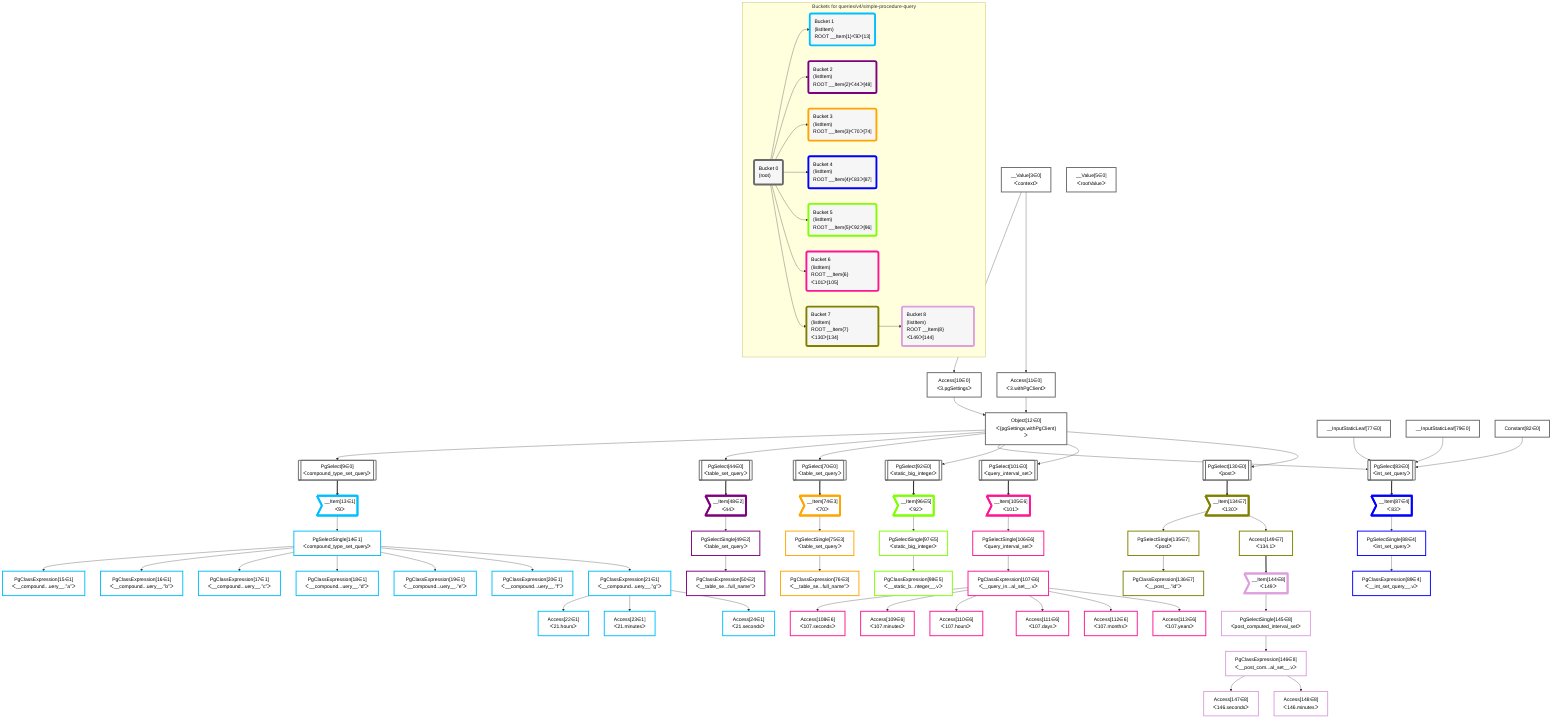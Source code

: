graph TD
    classDef path fill:#eee,stroke:#000,color:#000
    classDef plan fill:#fff,stroke-width:3px,color:#000
    classDef itemplan fill:#fff,stroke-width:6px,color:#000
    classDef sideeffectplan fill:#f00,stroke-width:6px,color:#000
    classDef bucket fill:#f6f6f6,color:#000,stroke-width:6px,text-align:left


    %% define steps
    __Value3["__Value[3∈0]<br />ᐸcontextᐳ"]:::plan
    __Value5["__Value[5∈0]<br />ᐸrootValueᐳ"]:::plan
    Access10["Access[10∈0]<br />ᐸ3.pgSettingsᐳ"]:::plan
    Access11["Access[11∈0]<br />ᐸ3.withPgClientᐳ"]:::plan
    Object12["Object[12∈0]<br />ᐸ{pgSettings,withPgClient}ᐳ"]:::plan
    PgSelect9[["PgSelect[9∈0]<br />ᐸcompound_type_set_queryᐳ"]]:::plan
    __Item13>"__Item[13∈1]<br />ᐸ9ᐳ"]:::itemplan
    PgSelectSingle14["PgSelectSingle[14∈1]<br />ᐸcompound_type_set_queryᐳ"]:::plan
    PgClassExpression15["PgClassExpression[15∈1]<br />ᐸ__compound...uery__.”a”ᐳ"]:::plan
    PgClassExpression16["PgClassExpression[16∈1]<br />ᐸ__compound...uery__.”b”ᐳ"]:::plan
    PgClassExpression17["PgClassExpression[17∈1]<br />ᐸ__compound...uery__.”c”ᐳ"]:::plan
    PgClassExpression18["PgClassExpression[18∈1]<br />ᐸ__compound...uery__.”d”ᐳ"]:::plan
    PgClassExpression19["PgClassExpression[19∈1]<br />ᐸ__compound...uery__.”e”ᐳ"]:::plan
    PgClassExpression20["PgClassExpression[20∈1]<br />ᐸ__compound...uery__.”f”ᐳ"]:::plan
    PgClassExpression21["PgClassExpression[21∈1]<br />ᐸ__compound...uery__.”g”ᐳ"]:::plan
    Access22["Access[22∈1]<br />ᐸ21.hoursᐳ"]:::plan
    Access23["Access[23∈1]<br />ᐸ21.minutesᐳ"]:::plan
    Access24["Access[24∈1]<br />ᐸ21.secondsᐳ"]:::plan
    PgSelect44[["PgSelect[44∈0]<br />ᐸtable_set_queryᐳ"]]:::plan
    __Item48>"__Item[48∈2]<br />ᐸ44ᐳ"]:::itemplan
    PgSelectSingle49["PgSelectSingle[49∈2]<br />ᐸtable_set_queryᐳ"]:::plan
    PgClassExpression50["PgClassExpression[50∈2]<br />ᐸ__table_se...full_name”ᐳ"]:::plan
    PgSelect70[["PgSelect[70∈0]<br />ᐸtable_set_queryᐳ"]]:::plan
    __Item74>"__Item[74∈3]<br />ᐸ70ᐳ"]:::itemplan
    PgSelectSingle75["PgSelectSingle[75∈3]<br />ᐸtable_set_queryᐳ"]:::plan
    PgClassExpression76["PgClassExpression[76∈3]<br />ᐸ__table_se...full_name”ᐳ"]:::plan
    __InputStaticLeaf77["__InputStaticLeaf[77∈0]"]:::plan
    __InputStaticLeaf79["__InputStaticLeaf[79∈0]"]:::plan
    Constant82["Constant[82∈0]"]:::plan
    PgSelect83[["PgSelect[83∈0]<br />ᐸint_set_queryᐳ"]]:::plan
    __Item87>"__Item[87∈4]<br />ᐸ83ᐳ"]:::itemplan
    PgSelectSingle88["PgSelectSingle[88∈4]<br />ᐸint_set_queryᐳ"]:::plan
    PgClassExpression89["PgClassExpression[89∈4]<br />ᐸ__int_set_query__.vᐳ"]:::plan
    PgSelect92[["PgSelect[92∈0]<br />ᐸstatic_big_integerᐳ"]]:::plan
    __Item96>"__Item[96∈5]<br />ᐸ92ᐳ"]:::itemplan
    PgSelectSingle97["PgSelectSingle[97∈5]<br />ᐸstatic_big_integerᐳ"]:::plan
    PgClassExpression98["PgClassExpression[98∈5]<br />ᐸ__static_b...nteger__.vᐳ"]:::plan
    PgSelect101[["PgSelect[101∈0]<br />ᐸquery_interval_setᐳ"]]:::plan
    __Item105>"__Item[105∈6]<br />ᐸ101ᐳ"]:::itemplan
    PgSelectSingle106["PgSelectSingle[106∈6]<br />ᐸquery_interval_setᐳ"]:::plan
    PgClassExpression107["PgClassExpression[107∈6]<br />ᐸ__query_in...al_set__.vᐳ"]:::plan
    Access108["Access[108∈6]<br />ᐸ107.secondsᐳ"]:::plan
    Access109["Access[109∈6]<br />ᐸ107.minutesᐳ"]:::plan
    Access110["Access[110∈6]<br />ᐸ107.hoursᐳ"]:::plan
    Access111["Access[111∈6]<br />ᐸ107.daysᐳ"]:::plan
    Access112["Access[112∈6]<br />ᐸ107.monthsᐳ"]:::plan
    Access113["Access[113∈6]<br />ᐸ107.yearsᐳ"]:::plan
    PgSelect130[["PgSelect[130∈0]<br />ᐸpostᐳ"]]:::plan
    __Item134>"__Item[134∈7]<br />ᐸ130ᐳ"]:::itemplan
    PgSelectSingle135["PgSelectSingle[135∈7]<br />ᐸpostᐳ"]:::plan
    PgClassExpression136["PgClassExpression[136∈7]<br />ᐸ__post__.”id”ᐳ"]:::plan
    Access149["Access[149∈7]<br />ᐸ134.1ᐳ"]:::plan
    __Item144>"__Item[144∈8]<br />ᐸ149ᐳ"]:::itemplan
    PgSelectSingle145["PgSelectSingle[145∈8]<br />ᐸpost_computed_interval_setᐳ"]:::plan
    PgClassExpression146["PgClassExpression[146∈8]<br />ᐸ__post_com...al_set__.vᐳ"]:::plan
    Access147["Access[147∈8]<br />ᐸ146.secondsᐳ"]:::plan
    Access148["Access[148∈8]<br />ᐸ146.minutesᐳ"]:::plan

    %% plan dependencies
    __Value3 --> Access10
    __Value3 --> Access11
    Access10 & Access11 --> Object12
    Object12 --> PgSelect9
    PgSelect9 ==> __Item13
    __Item13 --> PgSelectSingle14
    PgSelectSingle14 --> PgClassExpression15
    PgSelectSingle14 --> PgClassExpression16
    PgSelectSingle14 --> PgClassExpression17
    PgSelectSingle14 --> PgClassExpression18
    PgSelectSingle14 --> PgClassExpression19
    PgSelectSingle14 --> PgClassExpression20
    PgSelectSingle14 --> PgClassExpression21
    PgClassExpression21 --> Access22
    PgClassExpression21 --> Access23
    PgClassExpression21 --> Access24
    Object12 --> PgSelect44
    PgSelect44 ==> __Item48
    __Item48 --> PgSelectSingle49
    PgSelectSingle49 --> PgClassExpression50
    Object12 --> PgSelect70
    PgSelect70 ==> __Item74
    __Item74 --> PgSelectSingle75
    PgSelectSingle75 --> PgClassExpression76
    Object12 & __InputStaticLeaf77 & Constant82 & __InputStaticLeaf79 --> PgSelect83
    PgSelect83 ==> __Item87
    __Item87 --> PgSelectSingle88
    PgSelectSingle88 --> PgClassExpression89
    Object12 --> PgSelect92
    PgSelect92 ==> __Item96
    __Item96 --> PgSelectSingle97
    PgSelectSingle97 --> PgClassExpression98
    Object12 --> PgSelect101
    PgSelect101 ==> __Item105
    __Item105 --> PgSelectSingle106
    PgSelectSingle106 --> PgClassExpression107
    PgClassExpression107 --> Access108
    PgClassExpression107 --> Access109
    PgClassExpression107 --> Access110
    PgClassExpression107 --> Access111
    PgClassExpression107 --> Access112
    PgClassExpression107 --> Access113
    Object12 --> PgSelect130
    PgSelect130 ==> __Item134
    __Item134 --> PgSelectSingle135
    PgSelectSingle135 --> PgClassExpression136
    __Item134 --> Access149
    Access149 ==> __Item144
    __Item144 --> PgSelectSingle145
    PgSelectSingle145 --> PgClassExpression146
    PgClassExpression146 --> Access147
    PgClassExpression146 --> Access148

    subgraph "Buckets for queries/v4/simple-procedure-query"
    Bucket0("Bucket 0<br />(root)"):::bucket
    classDef bucket0 stroke:#696969
    class Bucket0,__Value3,__Value5,PgSelect9,Access10,Access11,Object12,PgSelect44,PgSelect70,__InputStaticLeaf77,__InputStaticLeaf79,Constant82,PgSelect83,PgSelect92,PgSelect101,PgSelect130 bucket0
    Bucket1("Bucket 1<br />(listItem)<br />ROOT __Item{1}ᐸ9ᐳ[13]"):::bucket
    classDef bucket1 stroke:#00bfff
    class Bucket1,__Item13,PgSelectSingle14,PgClassExpression15,PgClassExpression16,PgClassExpression17,PgClassExpression18,PgClassExpression19,PgClassExpression20,PgClassExpression21,Access22,Access23,Access24 bucket1
    Bucket2("Bucket 2<br />(listItem)<br />ROOT __Item{2}ᐸ44ᐳ[48]"):::bucket
    classDef bucket2 stroke:#7f007f
    class Bucket2,__Item48,PgSelectSingle49,PgClassExpression50 bucket2
    Bucket3("Bucket 3<br />(listItem)<br />ROOT __Item{3}ᐸ70ᐳ[74]"):::bucket
    classDef bucket3 stroke:#ffa500
    class Bucket3,__Item74,PgSelectSingle75,PgClassExpression76 bucket3
    Bucket4("Bucket 4<br />(listItem)<br />ROOT __Item{4}ᐸ83ᐳ[87]"):::bucket
    classDef bucket4 stroke:#0000ff
    class Bucket4,__Item87,PgSelectSingle88,PgClassExpression89 bucket4
    Bucket5("Bucket 5<br />(listItem)<br />ROOT __Item{5}ᐸ92ᐳ[96]"):::bucket
    classDef bucket5 stroke:#7fff00
    class Bucket5,__Item96,PgSelectSingle97,PgClassExpression98 bucket5
    Bucket6("Bucket 6<br />(listItem)<br />ROOT __Item{6}ᐸ101ᐳ[105]"):::bucket
    classDef bucket6 stroke:#ff1493
    class Bucket6,__Item105,PgSelectSingle106,PgClassExpression107,Access108,Access109,Access110,Access111,Access112,Access113 bucket6
    Bucket7("Bucket 7<br />(listItem)<br />ROOT __Item{7}ᐸ130ᐳ[134]"):::bucket
    classDef bucket7 stroke:#808000
    class Bucket7,__Item134,PgSelectSingle135,PgClassExpression136,Access149 bucket7
    Bucket8("Bucket 8<br />(listItem)<br />ROOT __Item{8}ᐸ149ᐳ[144]"):::bucket
    classDef bucket8 stroke:#dda0dd
    class Bucket8,__Item144,PgSelectSingle145,PgClassExpression146,Access147,Access148 bucket8
    Bucket0 --> Bucket1 & Bucket2 & Bucket3 & Bucket4 & Bucket5 & Bucket6 & Bucket7
    Bucket7 --> Bucket8
    end